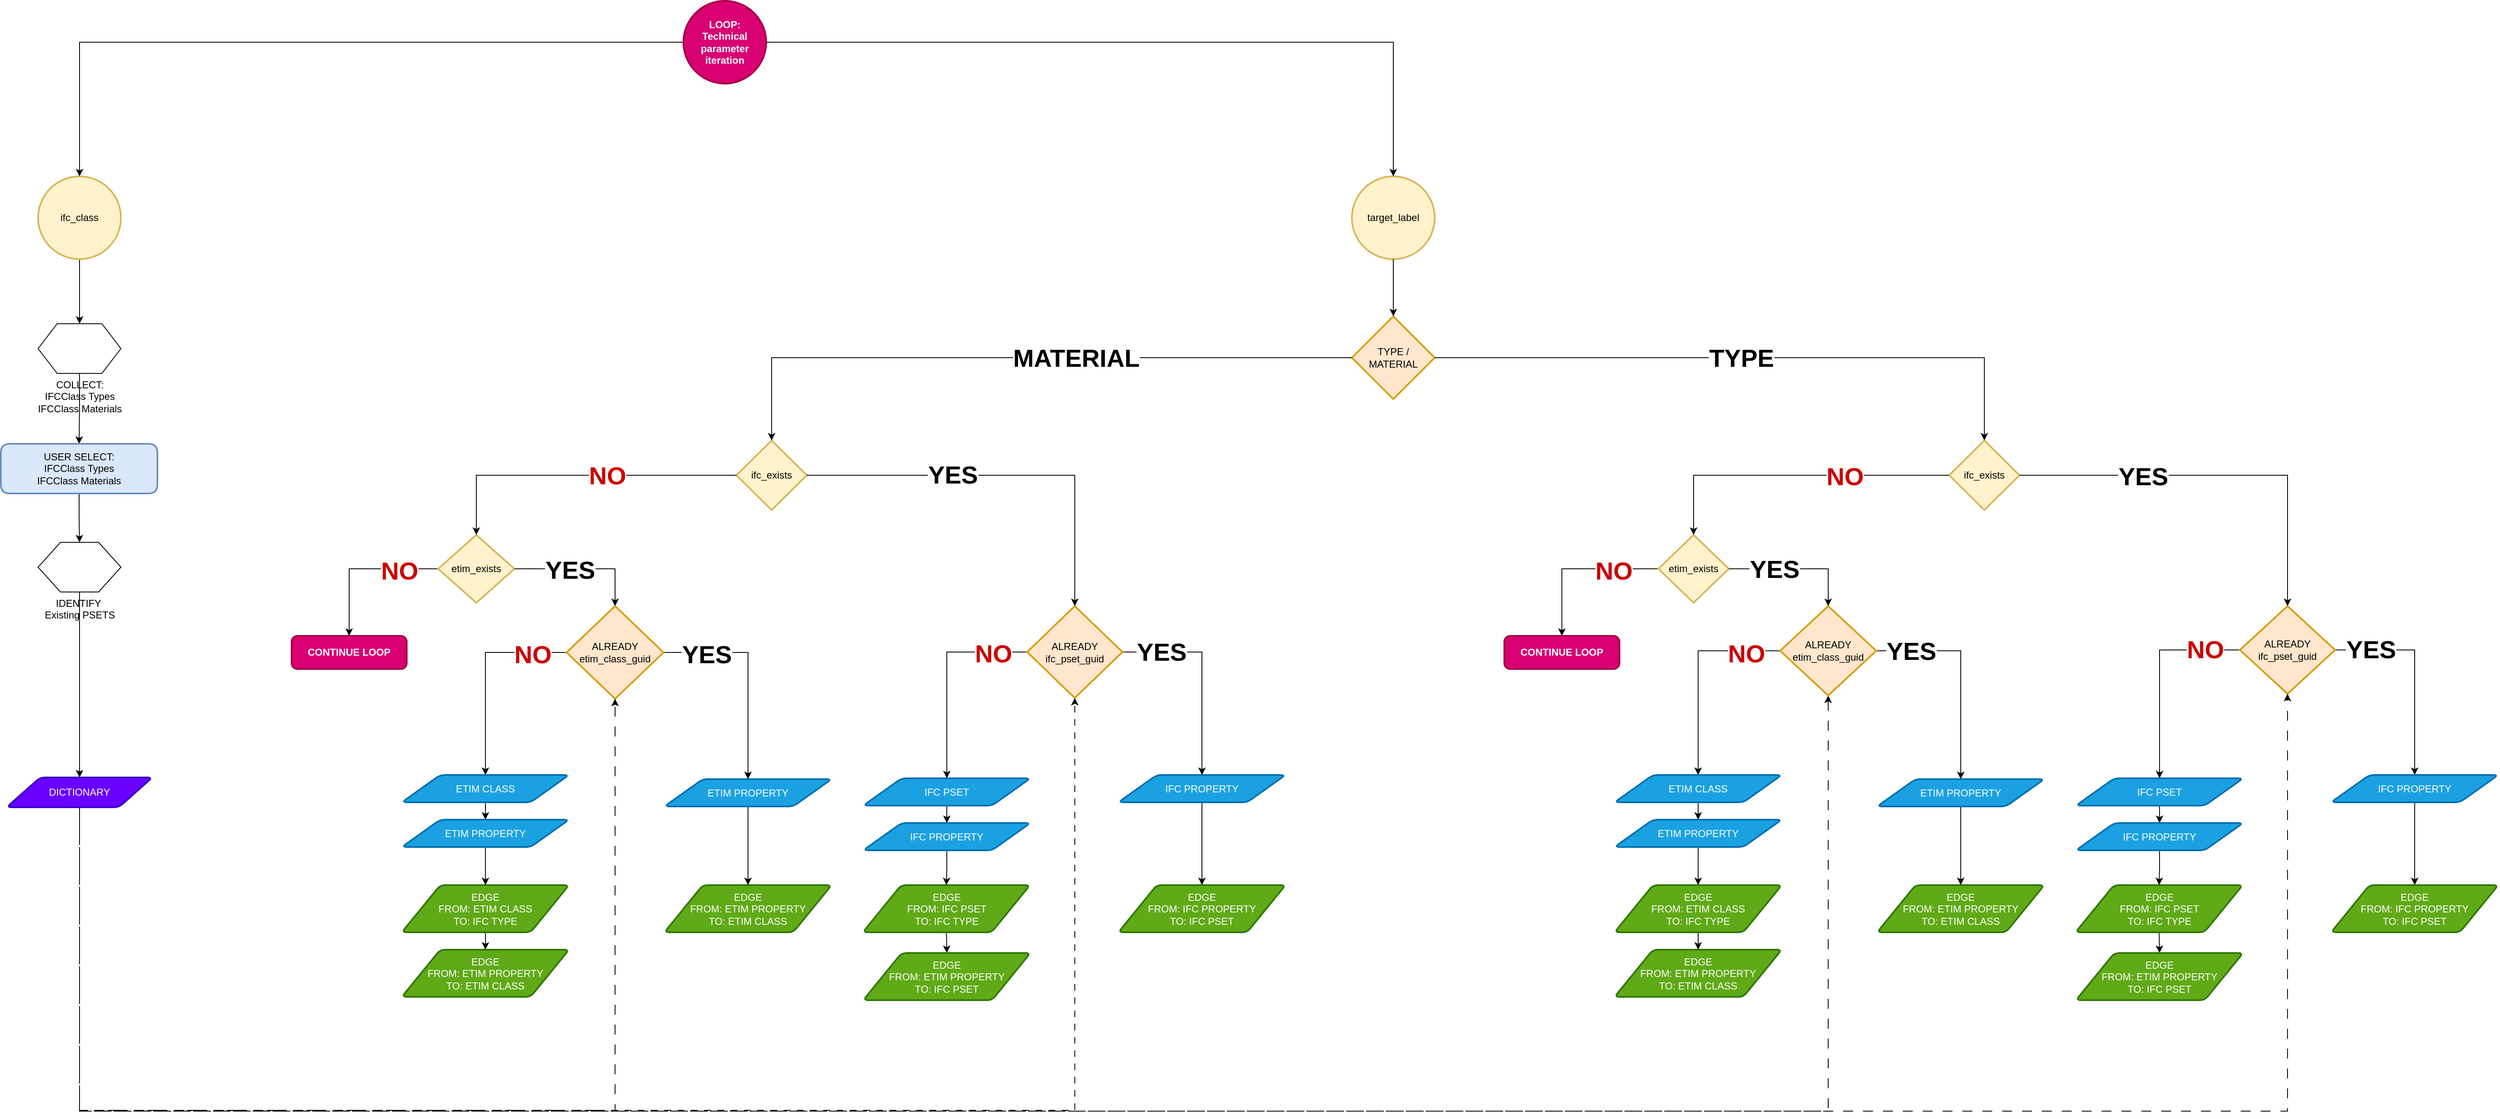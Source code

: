 <mxfile version="28.2.5">
  <diagram name="Page-1" id="zGWrGJ0KnjRnt5XvjetG">
    <mxGraphModel dx="2662" dy="1571" grid="0" gridSize="10" guides="1" tooltips="1" connect="1" arrows="1" fold="1" page="1" pageScale="1" pageWidth="3300" pageHeight="2339" math="0" shadow="0">
      <root>
        <mxCell id="0" />
        <mxCell id="1" parent="0" />
        <mxCell id="30pxRHg9Fm9ib9L_n-xo-12" style="edgeStyle=orthogonalEdgeStyle;rounded=0;orthogonalLoop=1;jettySize=auto;html=1;entryX=0.5;entryY=0;entryDx=0;entryDy=0;" parent="1" source="30pxRHg9Fm9ib9L_n-xo-1" target="30pxRHg9Fm9ib9L_n-xo-5" edge="1">
          <mxGeometry relative="1" as="geometry" />
        </mxCell>
        <mxCell id="30pxRHg9Fm9ib9L_n-xo-1" value="ifc_class" style="strokeWidth=2;html=1;shape=mxgraph.flowchart.start_2;whiteSpace=wrap;fillColor=#fff2cc;strokeColor=#d6b656;" parent="1" vertex="1">
          <mxGeometry x="174" y="377" width="100" height="100" as="geometry" />
        </mxCell>
        <mxCell id="30pxRHg9Fm9ib9L_n-xo-13" style="edgeStyle=orthogonalEdgeStyle;rounded=0;orthogonalLoop=1;jettySize=auto;html=1;entryX=0.5;entryY=0;entryDx=0;entryDy=0;" parent="1" source="30pxRHg9Fm9ib9L_n-xo-5" target="30pxRHg9Fm9ib9L_n-xo-7" edge="1">
          <mxGeometry relative="1" as="geometry" />
        </mxCell>
        <mxCell id="30pxRHg9Fm9ib9L_n-xo-5" value="COLLECT:&lt;div&gt;IFCClass Types&lt;br&gt;IFCClass Materials&lt;/div&gt;" style="verticalLabelPosition=bottom;verticalAlign=top;html=1;shape=hexagon;perimeter=hexagonPerimeter2;arcSize=6;size=0.23;" parent="1" vertex="1">
          <mxGeometry x="174" y="555" width="100" height="60" as="geometry" />
        </mxCell>
        <mxCell id="30pxRHg9Fm9ib9L_n-xo-14" style="edgeStyle=orthogonalEdgeStyle;rounded=0;orthogonalLoop=1;jettySize=auto;html=1;" parent="1" source="30pxRHg9Fm9ib9L_n-xo-7" target="30pxRHg9Fm9ib9L_n-xo-8" edge="1">
          <mxGeometry relative="1" as="geometry" />
        </mxCell>
        <mxCell id="30pxRHg9Fm9ib9L_n-xo-7" value="USER SELECT:&lt;div&gt;IFCClass Types&lt;/div&gt;&lt;div&gt;IFCClass Materials&lt;/div&gt;" style="html=1;strokeWidth=2;shape=manualInput;whiteSpace=wrap;rounded=1;size=0;arcSize=22;fillColor=#dae8fc;strokeColor=#6c8ebf;" parent="1" vertex="1">
          <mxGeometry x="129" y="700" width="189" height="60" as="geometry" />
        </mxCell>
        <mxCell id="30pxRHg9Fm9ib9L_n-xo-15" style="edgeStyle=orthogonalEdgeStyle;rounded=0;orthogonalLoop=1;jettySize=auto;html=1;entryX=0.5;entryY=0;entryDx=0;entryDy=0;" parent="1" source="30pxRHg9Fm9ib9L_n-xo-8" target="30pxRHg9Fm9ib9L_n-xo-9" edge="1">
          <mxGeometry relative="1" as="geometry" />
        </mxCell>
        <mxCell id="30pxRHg9Fm9ib9L_n-xo-8" value="IDENTIFY&amp;nbsp;&lt;div&gt;Existing PSETS&lt;/div&gt;" style="verticalLabelPosition=bottom;verticalAlign=top;html=1;shape=hexagon;perimeter=hexagonPerimeter2;arcSize=6;size=0.27;" parent="1" vertex="1">
          <mxGeometry x="174" y="819" width="100" height="60" as="geometry" />
        </mxCell>
        <mxCell id="30pxRHg9Fm9ib9L_n-xo-9" value="DICTIONARY" style="shape=parallelogram;html=1;strokeWidth=2;perimeter=parallelogramPerimeter;whiteSpace=wrap;rounded=1;arcSize=12;size=0.23;fillColor=#6a00ff;strokeColor=#3700CC;fontColor=#ffffff;" parent="1" vertex="1">
          <mxGeometry x="136" y="1103" width="176" height="36" as="geometry" />
        </mxCell>
        <mxCell id="30pxRHg9Fm9ib9L_n-xo-10" value="TYPE / MATERIAL" style="strokeWidth=2;html=1;shape=mxgraph.flowchart.decision;whiteSpace=wrap;fillColor=#ffe6cc;strokeColor=#d79b00;" parent="1" vertex="1">
          <mxGeometry x="1760" y="546" width="100" height="100" as="geometry" />
        </mxCell>
        <mxCell id="30pxRHg9Fm9ib9L_n-xo-16" value="target_label" style="strokeWidth=2;html=1;shape=mxgraph.flowchart.start_2;whiteSpace=wrap;fillColor=#fff2cc;strokeColor=#d6b656;" parent="1" vertex="1">
          <mxGeometry x="1760" y="377" width="100" height="100" as="geometry" />
        </mxCell>
        <mxCell id="0rWULEDfACyBqYcY1xk1-1" value="ifc_exists" style="strokeWidth=2;html=1;shape=mxgraph.flowchart.decision;whiteSpace=wrap;fillColor=#fff2cc;strokeColor=#d6b656;" vertex="1" parent="1">
          <mxGeometry x="1017" y="696" width="85" height="84" as="geometry" />
        </mxCell>
        <mxCell id="0rWULEDfACyBqYcY1xk1-33" style="edgeStyle=orthogonalEdgeStyle;rounded=0;orthogonalLoop=1;jettySize=auto;html=1;entryX=0.5;entryY=0;entryDx=0;entryDy=0;" edge="1" parent="1" source="0rWULEDfACyBqYcY1xk1-2" target="0rWULEDfACyBqYcY1xk1-5">
          <mxGeometry relative="1" as="geometry" />
        </mxCell>
        <mxCell id="0rWULEDfACyBqYcY1xk1-97" value="&lt;font style=&quot;font-size: 30px; color: rgb(204, 0, 0);&quot;&gt;&lt;b&gt;NO&lt;/b&gt;&lt;/font&gt;" style="edgeLabel;html=1;align=center;verticalAlign=middle;resizable=0;points=[];" vertex="1" connectable="0" parent="0rWULEDfACyBqYcY1xk1-33">
          <mxGeometry x="-0.5" y="3" relative="1" as="geometry">
            <mxPoint y="-1" as="offset" />
          </mxGeometry>
        </mxCell>
        <mxCell id="0rWULEDfACyBqYcY1xk1-2" value="etim_exists" style="strokeWidth=2;html=1;shape=mxgraph.flowchart.decision;whiteSpace=wrap;fillColor=#fff2cc;strokeColor=#d6b656;" vertex="1" parent="1">
          <mxGeometry x="657" y="810" width="92" height="82" as="geometry" />
        </mxCell>
        <mxCell id="0rWULEDfACyBqYcY1xk1-3" style="edgeStyle=orthogonalEdgeStyle;rounded=0;orthogonalLoop=1;jettySize=auto;html=1;entryX=0.5;entryY=0;entryDx=0;entryDy=0;entryPerimeter=0;" edge="1" parent="1" source="0rWULEDfACyBqYcY1xk1-1" target="0rWULEDfACyBqYcY1xk1-2">
          <mxGeometry relative="1" as="geometry" />
        </mxCell>
        <mxCell id="0rWULEDfACyBqYcY1xk1-96" value="&lt;font style=&quot;font-size: 30px; color: rgb(204, 0, 0);&quot;&gt;&lt;b&gt;NO&lt;/b&gt;&lt;/font&gt;" style="edgeLabel;html=1;align=center;verticalAlign=middle;resizable=0;points=[];" vertex="1" connectable="0" parent="0rWULEDfACyBqYcY1xk1-3">
          <mxGeometry x="-0.188" relative="1" as="geometry">
            <mxPoint as="offset" />
          </mxGeometry>
        </mxCell>
        <mxCell id="0rWULEDfACyBqYcY1xk1-35" style="edgeStyle=orthogonalEdgeStyle;rounded=0;orthogonalLoop=1;jettySize=auto;html=1;exitX=0;exitY=0.5;exitDx=0;exitDy=0;exitPerimeter=0;entryX=0.5;entryY=0;entryDx=0;entryDy=0;" edge="1" parent="1" source="0rWULEDfACyBqYcY1xk1-4" target="0rWULEDfACyBqYcY1xk1-19">
          <mxGeometry relative="1" as="geometry" />
        </mxCell>
        <mxCell id="0rWULEDfACyBqYcY1xk1-99" value="&lt;font style=&quot;font-size: 30px; color: rgb(204, 0, 0);&quot;&gt;&lt;b&gt;NO&lt;/b&gt;&lt;/font&gt;" style="edgeLabel;html=1;align=center;verticalAlign=middle;resizable=0;points=[];" vertex="1" connectable="0" parent="0rWULEDfACyBqYcY1xk1-35">
          <mxGeometry x="-0.668" y="1" relative="1" as="geometry">
            <mxPoint y="1" as="offset" />
          </mxGeometry>
        </mxCell>
        <mxCell id="0rWULEDfACyBqYcY1xk1-36" style="edgeStyle=orthogonalEdgeStyle;rounded=0;orthogonalLoop=1;jettySize=auto;html=1;exitX=1;exitY=0.5;exitDx=0;exitDy=0;exitPerimeter=0;entryX=0.5;entryY=0;entryDx=0;entryDy=0;" edge="1" parent="1" source="0rWULEDfACyBqYcY1xk1-4" target="0rWULEDfACyBqYcY1xk1-23">
          <mxGeometry relative="1" as="geometry">
            <mxPoint x="1040" y="1101" as="targetPoint" />
            <mxPoint x="927" y="968" as="sourcePoint" />
          </mxGeometry>
        </mxCell>
        <mxCell id="0rWULEDfACyBqYcY1xk1-100" value="&lt;font style=&quot;font-size: 30px;&quot;&gt;&lt;b&gt;YES&lt;/b&gt;&lt;/font&gt;" style="edgeLabel;html=1;align=center;verticalAlign=middle;resizable=0;points=[];" vertex="1" connectable="0" parent="0rWULEDfACyBqYcY1xk1-36">
          <mxGeometry x="-0.604" y="-2" relative="1" as="geometry">
            <mxPoint x="1" as="offset" />
          </mxGeometry>
        </mxCell>
        <mxCell id="0rWULEDfACyBqYcY1xk1-4" value="ALREADY&lt;div&gt;etim_class_guid&lt;/div&gt;" style="strokeWidth=2;html=1;shape=mxgraph.flowchart.decision;whiteSpace=wrap;fillColor=#ffe6cc;strokeColor=#d79b00;" vertex="1" parent="1">
          <mxGeometry x="812" y="896" width="117" height="112" as="geometry" />
        </mxCell>
        <mxCell id="0rWULEDfACyBqYcY1xk1-5" value="&lt;b&gt;CONTINUE LOOP&lt;/b&gt;" style="rounded=1;whiteSpace=wrap;html=1;absoluteArcSize=1;arcSize=14;strokeWidth=2;fillColor=#d80073;strokeColor=#A50040;fontColor=#ffffff;" vertex="1" parent="1">
          <mxGeometry x="480" y="932" width="139" height="40" as="geometry" />
        </mxCell>
        <mxCell id="0rWULEDfACyBqYcY1xk1-42" style="edgeStyle=orthogonalEdgeStyle;rounded=0;orthogonalLoop=1;jettySize=auto;html=1;entryX=0.5;entryY=0;entryDx=0;entryDy=0;" edge="1" parent="1" source="0rWULEDfACyBqYcY1xk1-12" target="0rWULEDfACyBqYcY1xk1-25">
          <mxGeometry relative="1" as="geometry">
            <Array as="points">
              <mxPoint x="1271" y="952" />
            </Array>
          </mxGeometry>
        </mxCell>
        <mxCell id="0rWULEDfACyBqYcY1xk1-101" value="&lt;font style=&quot;font-size: 30px; color: rgb(204, 0, 0);&quot;&gt;&lt;b&gt;NO&lt;/b&gt;&lt;/font&gt;" style="edgeLabel;html=1;align=center;verticalAlign=middle;resizable=0;points=[];" vertex="1" connectable="0" parent="0rWULEDfACyBqYcY1xk1-42">
          <mxGeometry x="-0.671" y="1" relative="1" as="geometry">
            <mxPoint as="offset" />
          </mxGeometry>
        </mxCell>
        <mxCell id="0rWULEDfACyBqYcY1xk1-43" style="edgeStyle=orthogonalEdgeStyle;rounded=0;orthogonalLoop=1;jettySize=auto;html=1;exitX=1;exitY=0.5;exitDx=0;exitDy=0;exitPerimeter=0;entryX=0.5;entryY=0;entryDx=0;entryDy=0;" edge="1" parent="1" source="0rWULEDfACyBqYcY1xk1-12" target="0rWULEDfACyBqYcY1xk1-29">
          <mxGeometry relative="1" as="geometry" />
        </mxCell>
        <mxCell id="0rWULEDfACyBqYcY1xk1-102" value="&lt;font style=&quot;font-size: 30px;&quot;&gt;&lt;b&gt;YES&lt;/b&gt;&lt;/font&gt;" style="edgeLabel;html=1;align=center;verticalAlign=middle;resizable=0;points=[];" vertex="1" connectable="0" parent="0rWULEDfACyBqYcY1xk1-43">
          <mxGeometry x="-0.62" y="1" relative="1" as="geometry">
            <mxPoint as="offset" />
          </mxGeometry>
        </mxCell>
        <mxCell id="0rWULEDfACyBqYcY1xk1-12" value="ALREADY&lt;div&gt;ifc_pset_guid&lt;/div&gt;" style="strokeWidth=2;html=1;shape=mxgraph.flowchart.decision;whiteSpace=wrap;fillColor=#ffe6cc;strokeColor=#d79b00;" vertex="1" parent="1">
          <mxGeometry x="1368" y="896" width="115" height="111" as="geometry" />
        </mxCell>
        <mxCell id="0rWULEDfACyBqYcY1xk1-37" style="edgeStyle=orthogonalEdgeStyle;rounded=0;orthogonalLoop=1;jettySize=auto;html=1;exitX=0.5;exitY=1;exitDx=0;exitDy=0;entryX=0.5;entryY=0;entryDx=0;entryDy=0;" edge="1" parent="1" source="0rWULEDfACyBqYcY1xk1-19" target="0rWULEDfACyBqYcY1xk1-20">
          <mxGeometry relative="1" as="geometry" />
        </mxCell>
        <mxCell id="0rWULEDfACyBqYcY1xk1-19" value="ETIM CLASS" style="shape=parallelogram;html=1;strokeWidth=2;perimeter=parallelogramPerimeter;whiteSpace=wrap;rounded=1;arcSize=12;size=0.23;fillColor=#1ba1e2;fontColor=#ffffff;strokeColor=#006EAF;" vertex="1" parent="1">
          <mxGeometry x="613" y="1100" width="202" height="33" as="geometry" />
        </mxCell>
        <mxCell id="0rWULEDfACyBqYcY1xk1-38" style="edgeStyle=orthogonalEdgeStyle;rounded=0;orthogonalLoop=1;jettySize=auto;html=1;exitX=0.5;exitY=1;exitDx=0;exitDy=0;entryX=0.5;entryY=0;entryDx=0;entryDy=0;" edge="1" parent="1" source="0rWULEDfACyBqYcY1xk1-20" target="0rWULEDfACyBqYcY1xk1-21">
          <mxGeometry relative="1" as="geometry">
            <mxPoint x="714" y="1212" as="sourcePoint" />
          </mxGeometry>
        </mxCell>
        <mxCell id="0rWULEDfACyBqYcY1xk1-20" value="ETIM PROPERTY" style="shape=parallelogram;html=1;strokeWidth=2;perimeter=parallelogramPerimeter;whiteSpace=wrap;rounded=1;arcSize=12;size=0.23;fillColor=#1ba1e2;fontColor=#ffffff;strokeColor=#006EAF;" vertex="1" parent="1">
          <mxGeometry x="613" y="1154" width="202" height="33" as="geometry" />
        </mxCell>
        <mxCell id="0rWULEDfACyBqYcY1xk1-40" style="edgeStyle=orthogonalEdgeStyle;rounded=0;orthogonalLoop=1;jettySize=auto;html=1;exitX=0.5;exitY=1;exitDx=0;exitDy=0;entryX=0.5;entryY=0;entryDx=0;entryDy=0;" edge="1" parent="1" source="0rWULEDfACyBqYcY1xk1-21" target="0rWULEDfACyBqYcY1xk1-22">
          <mxGeometry relative="1" as="geometry" />
        </mxCell>
        <mxCell id="0rWULEDfACyBqYcY1xk1-21" value="EDGE&lt;div&gt;FROM: ETIM CLASS&lt;/div&gt;&lt;div&gt;TO: IFC TYPE&lt;/div&gt;" style="shape=parallelogram;html=1;strokeWidth=2;perimeter=parallelogramPerimeter;whiteSpace=wrap;rounded=1;arcSize=12;size=0.23;fillColor=#60a917;fontColor=#ffffff;strokeColor=#2D7600;" vertex="1" parent="1">
          <mxGeometry x="613" y="1233" width="202" height="57" as="geometry" />
        </mxCell>
        <mxCell id="0rWULEDfACyBqYcY1xk1-22" value="EDGE&lt;div&gt;FROM: ETIM PROPERTY&lt;/div&gt;&lt;div&gt;TO: ETIM CLASS&lt;/div&gt;" style="shape=parallelogram;html=1;strokeWidth=2;perimeter=parallelogramPerimeter;whiteSpace=wrap;rounded=1;arcSize=12;size=0.23;fillColor=#60a917;fontColor=#ffffff;strokeColor=#2D7600;" vertex="1" parent="1">
          <mxGeometry x="613" y="1311" width="202" height="57" as="geometry" />
        </mxCell>
        <mxCell id="0rWULEDfACyBqYcY1xk1-41" style="edgeStyle=orthogonalEdgeStyle;rounded=0;orthogonalLoop=1;jettySize=auto;html=1;exitX=0.5;exitY=1;exitDx=0;exitDy=0;entryX=0.5;entryY=0;entryDx=0;entryDy=0;" edge="1" parent="1" source="0rWULEDfACyBqYcY1xk1-23" target="0rWULEDfACyBqYcY1xk1-24">
          <mxGeometry relative="1" as="geometry" />
        </mxCell>
        <mxCell id="0rWULEDfACyBqYcY1xk1-23" value="ETIM PROPERTY" style="shape=parallelogram;html=1;strokeWidth=2;perimeter=parallelogramPerimeter;whiteSpace=wrap;rounded=1;arcSize=12;size=0.23;fillColor=#1ba1e2;fontColor=#ffffff;strokeColor=#006EAF;" vertex="1" parent="1">
          <mxGeometry x="930" y="1105" width="202" height="33" as="geometry" />
        </mxCell>
        <mxCell id="0rWULEDfACyBqYcY1xk1-24" value="EDGE&lt;div&gt;FROM: ETIM PROPERTY&lt;/div&gt;&lt;div&gt;TO: ETIM CLASS&lt;/div&gt;" style="shape=parallelogram;html=1;strokeWidth=2;perimeter=parallelogramPerimeter;whiteSpace=wrap;rounded=1;arcSize=12;size=0.23;fillColor=#60a917;fontColor=#ffffff;strokeColor=#2D7600;" vertex="1" parent="1">
          <mxGeometry x="930" y="1233" width="202" height="57" as="geometry" />
        </mxCell>
        <mxCell id="0rWULEDfACyBqYcY1xk1-44" style="edgeStyle=orthogonalEdgeStyle;rounded=0;orthogonalLoop=1;jettySize=auto;html=1;exitX=0.5;exitY=1;exitDx=0;exitDy=0;entryX=0.5;entryY=0;entryDx=0;entryDy=0;" edge="1" parent="1" source="0rWULEDfACyBqYcY1xk1-25" target="0rWULEDfACyBqYcY1xk1-26">
          <mxGeometry relative="1" as="geometry" />
        </mxCell>
        <mxCell id="0rWULEDfACyBqYcY1xk1-25" value="IFC PSET" style="shape=parallelogram;html=1;strokeWidth=2;perimeter=parallelogramPerimeter;whiteSpace=wrap;rounded=1;arcSize=12;size=0.23;fillColor=#1ba1e2;fontColor=#ffffff;strokeColor=#006EAF;" vertex="1" parent="1">
          <mxGeometry x="1170" y="1104" width="202" height="33" as="geometry" />
        </mxCell>
        <mxCell id="0rWULEDfACyBqYcY1xk1-45" style="edgeStyle=orthogonalEdgeStyle;rounded=0;orthogonalLoop=1;jettySize=auto;html=1;exitX=0.5;exitY=1;exitDx=0;exitDy=0;entryX=0.5;entryY=0;entryDx=0;entryDy=0;" edge="1" parent="1" source="0rWULEDfACyBqYcY1xk1-26" target="0rWULEDfACyBqYcY1xk1-27">
          <mxGeometry relative="1" as="geometry" />
        </mxCell>
        <mxCell id="0rWULEDfACyBqYcY1xk1-26" value="IFC PROPERTY" style="shape=parallelogram;html=1;strokeWidth=2;perimeter=parallelogramPerimeter;whiteSpace=wrap;rounded=1;arcSize=12;size=0.23;fillColor=#1ba1e2;fontColor=#ffffff;strokeColor=#006EAF;" vertex="1" parent="1">
          <mxGeometry x="1170" y="1158" width="202" height="33" as="geometry" />
        </mxCell>
        <mxCell id="0rWULEDfACyBqYcY1xk1-46" style="edgeStyle=orthogonalEdgeStyle;rounded=0;orthogonalLoop=1;jettySize=auto;html=1;exitX=0.5;exitY=1;exitDx=0;exitDy=0;entryX=0.5;entryY=0;entryDx=0;entryDy=0;" edge="1" parent="1" source="0rWULEDfACyBqYcY1xk1-27" target="0rWULEDfACyBqYcY1xk1-28">
          <mxGeometry relative="1" as="geometry" />
        </mxCell>
        <mxCell id="0rWULEDfACyBqYcY1xk1-27" value="EDGE&lt;div&gt;FROM: IFC PSET&lt;/div&gt;&lt;div&gt;TO: IFC TYPE&lt;/div&gt;" style="shape=parallelogram;html=1;strokeWidth=2;perimeter=parallelogramPerimeter;whiteSpace=wrap;rounded=1;arcSize=12;size=0.23;fillColor=#60a917;fontColor=#ffffff;strokeColor=#2D7600;" vertex="1" parent="1">
          <mxGeometry x="1169.5" y="1233" width="202" height="57" as="geometry" />
        </mxCell>
        <mxCell id="0rWULEDfACyBqYcY1xk1-28" value="EDGE&lt;div&gt;FROM: ETIM PROPERTY&lt;/div&gt;&lt;div&gt;TO: IFC PSET&lt;/div&gt;" style="shape=parallelogram;html=1;strokeWidth=2;perimeter=parallelogramPerimeter;whiteSpace=wrap;rounded=1;arcSize=12;size=0.23;fillColor=#60a917;fontColor=#ffffff;strokeColor=#2D7600;" vertex="1" parent="1">
          <mxGeometry x="1170" y="1315" width="202" height="57" as="geometry" />
        </mxCell>
        <mxCell id="0rWULEDfACyBqYcY1xk1-47" style="edgeStyle=orthogonalEdgeStyle;rounded=0;orthogonalLoop=1;jettySize=auto;html=1;exitX=0.5;exitY=1;exitDx=0;exitDy=0;entryX=0.5;entryY=0;entryDx=0;entryDy=0;" edge="1" parent="1" source="0rWULEDfACyBqYcY1xk1-29" target="0rWULEDfACyBqYcY1xk1-30">
          <mxGeometry relative="1" as="geometry" />
        </mxCell>
        <mxCell id="0rWULEDfACyBqYcY1xk1-29" value="IFC PROPERTY" style="shape=parallelogram;html=1;strokeWidth=2;perimeter=parallelogramPerimeter;whiteSpace=wrap;rounded=1;arcSize=12;size=0.23;fillColor=#1ba1e2;fontColor=#ffffff;strokeColor=#006EAF;" vertex="1" parent="1">
          <mxGeometry x="1478" y="1100" width="202" height="33" as="geometry" />
        </mxCell>
        <mxCell id="0rWULEDfACyBqYcY1xk1-30" value="EDGE&lt;div&gt;FROM: IFC PROPERTY&lt;/div&gt;&lt;div&gt;TO: IFC PSET&lt;/div&gt;" style="shape=parallelogram;html=1;strokeWidth=2;perimeter=parallelogramPerimeter;whiteSpace=wrap;rounded=1;arcSize=12;size=0.23;fillColor=#60a917;fontColor=#ffffff;strokeColor=#2D7600;" vertex="1" parent="1">
          <mxGeometry x="1478" y="1233" width="202" height="57" as="geometry" />
        </mxCell>
        <mxCell id="0rWULEDfACyBqYcY1xk1-31" style="edgeStyle=orthogonalEdgeStyle;rounded=0;orthogonalLoop=1;jettySize=auto;html=1;entryX=0.5;entryY=0;entryDx=0;entryDy=0;entryPerimeter=0;" edge="1" parent="1" source="30pxRHg9Fm9ib9L_n-xo-10" target="0rWULEDfACyBqYcY1xk1-1">
          <mxGeometry relative="1" as="geometry" />
        </mxCell>
        <mxCell id="0rWULEDfACyBqYcY1xk1-91" value="&lt;font style=&quot;font-size: 30px;&quot;&gt;&lt;b&gt;MATERIAL&lt;/b&gt;&lt;/font&gt;" style="edgeLabel;html=1;align=center;verticalAlign=middle;resizable=0;points=[];" vertex="1" connectable="0" parent="0rWULEDfACyBqYcY1xk1-31">
          <mxGeometry x="-0.171" relative="1" as="geometry">
            <mxPoint x="-1" as="offset" />
          </mxGeometry>
        </mxCell>
        <mxCell id="0rWULEDfACyBqYcY1xk1-32" style="edgeStyle=orthogonalEdgeStyle;rounded=0;orthogonalLoop=1;jettySize=auto;html=1;entryX=0.5;entryY=0;entryDx=0;entryDy=0;entryPerimeter=0;" edge="1" parent="1" source="0rWULEDfACyBqYcY1xk1-1" target="0rWULEDfACyBqYcY1xk1-12">
          <mxGeometry relative="1" as="geometry" />
        </mxCell>
        <mxCell id="0rWULEDfACyBqYcY1xk1-92" value="&lt;span style=&quot;font-size: 30px;&quot;&gt;&lt;b&gt;YES&lt;/b&gt;&lt;/span&gt;" style="edgeLabel;html=1;align=center;verticalAlign=middle;resizable=0;points=[];" vertex="1" connectable="0" parent="0rWULEDfACyBqYcY1xk1-32">
          <mxGeometry x="-0.272" y="1" relative="1" as="geometry">
            <mxPoint as="offset" />
          </mxGeometry>
        </mxCell>
        <mxCell id="0rWULEDfACyBqYcY1xk1-34" style="edgeStyle=orthogonalEdgeStyle;rounded=0;orthogonalLoop=1;jettySize=auto;html=1;exitX=1;exitY=0.5;exitDx=0;exitDy=0;exitPerimeter=0;entryX=0.5;entryY=0;entryDx=0;entryDy=0;entryPerimeter=0;" edge="1" parent="1" source="0rWULEDfACyBqYcY1xk1-2" target="0rWULEDfACyBqYcY1xk1-4">
          <mxGeometry relative="1" as="geometry" />
        </mxCell>
        <mxCell id="0rWULEDfACyBqYcY1xk1-98" value="&lt;font style=&quot;font-size: 30px;&quot;&gt;&lt;b&gt;YES&lt;/b&gt;&lt;/font&gt;" style="edgeLabel;html=1;align=center;verticalAlign=middle;resizable=0;points=[];" vertex="1" connectable="0" parent="0rWULEDfACyBqYcY1xk1-34">
          <mxGeometry x="-0.193" y="-1" relative="1" as="geometry">
            <mxPoint as="offset" />
          </mxGeometry>
        </mxCell>
        <mxCell id="0rWULEDfACyBqYcY1xk1-48" style="edgeStyle=orthogonalEdgeStyle;rounded=0;orthogonalLoop=1;jettySize=auto;html=1;exitX=0.5;exitY=1;exitDx=0;exitDy=0;exitPerimeter=0;entryX=0.5;entryY=0;entryDx=0;entryDy=0;entryPerimeter=0;" edge="1" parent="1" source="30pxRHg9Fm9ib9L_n-xo-16" target="30pxRHg9Fm9ib9L_n-xo-10">
          <mxGeometry relative="1" as="geometry" />
        </mxCell>
        <mxCell id="0rWULEDfACyBqYcY1xk1-49" value="ifc_exists" style="strokeWidth=2;html=1;shape=mxgraph.flowchart.decision;whiteSpace=wrap;fillColor=#fff2cc;strokeColor=#d6b656;" vertex="1" parent="1">
          <mxGeometry x="2481" y="696" width="85" height="84" as="geometry" />
        </mxCell>
        <mxCell id="0rWULEDfACyBqYcY1xk1-50" style="edgeStyle=orthogonalEdgeStyle;rounded=0;orthogonalLoop=1;jettySize=auto;html=1;entryX=0.5;entryY=0;entryDx=0;entryDy=0;" edge="1" parent="1" source="0rWULEDfACyBqYcY1xk1-51" target="0rWULEDfACyBqYcY1xk1-56">
          <mxGeometry relative="1" as="geometry" />
        </mxCell>
        <mxCell id="0rWULEDfACyBqYcY1xk1-104" value="&lt;font style=&quot;font-size: 30px; color: rgb(204, 0, 0);&quot;&gt;&lt;b&gt;NO&lt;/b&gt;&lt;/font&gt;" style="edgeLabel;html=1;align=center;verticalAlign=middle;resizable=0;points=[];" vertex="1" connectable="0" parent="0rWULEDfACyBqYcY1xk1-50">
          <mxGeometry x="-0.463" y="3" relative="1" as="geometry">
            <mxPoint x="-1" y="-1" as="offset" />
          </mxGeometry>
        </mxCell>
        <mxCell id="0rWULEDfACyBqYcY1xk1-51" value="etim_exists" style="strokeWidth=2;html=1;shape=mxgraph.flowchart.decision;whiteSpace=wrap;fillColor=#fff2cc;strokeColor=#d6b656;" vertex="1" parent="1">
          <mxGeometry x="2130" y="810" width="85" height="82" as="geometry" />
        </mxCell>
        <mxCell id="0rWULEDfACyBqYcY1xk1-52" style="edgeStyle=orthogonalEdgeStyle;rounded=0;orthogonalLoop=1;jettySize=auto;html=1;entryX=0.5;entryY=0;entryDx=0;entryDy=0;entryPerimeter=0;" edge="1" parent="1" source="0rWULEDfACyBqYcY1xk1-49" target="0rWULEDfACyBqYcY1xk1-51">
          <mxGeometry relative="1" as="geometry" />
        </mxCell>
        <mxCell id="0rWULEDfACyBqYcY1xk1-103" value="&lt;font style=&quot;font-size: 30px; color: rgb(204, 0, 0);&quot;&gt;&lt;b&gt;NO&lt;/b&gt;&lt;/font&gt;" style="edgeLabel;html=1;align=center;verticalAlign=middle;resizable=0;points=[];" vertex="1" connectable="0" parent="0rWULEDfACyBqYcY1xk1-52">
          <mxGeometry x="-0.335" y="1" relative="1" as="geometry">
            <mxPoint as="offset" />
          </mxGeometry>
        </mxCell>
        <mxCell id="0rWULEDfACyBqYcY1xk1-53" style="edgeStyle=orthogonalEdgeStyle;rounded=0;orthogonalLoop=1;jettySize=auto;html=1;exitX=0;exitY=0.5;exitDx=0;exitDy=0;exitPerimeter=0;entryX=0.5;entryY=0;entryDx=0;entryDy=0;" edge="1" parent="1" source="0rWULEDfACyBqYcY1xk1-55" target="0rWULEDfACyBqYcY1xk1-61">
          <mxGeometry relative="1" as="geometry" />
        </mxCell>
        <mxCell id="0rWULEDfACyBqYcY1xk1-105" value="&lt;font style=&quot;font-size: 30px; color: rgb(204, 0, 0);&quot;&gt;&lt;b&gt;NO&lt;/b&gt;&lt;/font&gt;" style="edgeLabel;html=1;align=center;verticalAlign=middle;resizable=0;points=[];" vertex="1" connectable="0" parent="0rWULEDfACyBqYcY1xk1-53">
          <mxGeometry x="-0.669" y="3" relative="1" as="geometry">
            <mxPoint as="offset" />
          </mxGeometry>
        </mxCell>
        <mxCell id="0rWULEDfACyBqYcY1xk1-54" style="edgeStyle=orthogonalEdgeStyle;rounded=0;orthogonalLoop=1;jettySize=auto;html=1;exitX=1;exitY=0.5;exitDx=0;exitDy=0;exitPerimeter=0;entryX=0.5;entryY=0;entryDx=0;entryDy=0;" edge="1" parent="1" source="0rWULEDfACyBqYcY1xk1-55" target="0rWULEDfACyBqYcY1xk1-68">
          <mxGeometry relative="1" as="geometry">
            <mxPoint x="2504" y="1101" as="targetPoint" />
            <mxPoint x="2391" y="968" as="sourcePoint" />
          </mxGeometry>
        </mxCell>
        <mxCell id="0rWULEDfACyBqYcY1xk1-109" value="&lt;font style=&quot;font-size: 30px;&quot;&gt;&lt;b&gt;YES&lt;/b&gt;&lt;/font&gt;" style="edgeLabel;html=1;align=center;verticalAlign=middle;resizable=0;points=[];" vertex="1" connectable="0" parent="0rWULEDfACyBqYcY1xk1-54">
          <mxGeometry x="-0.677" relative="1" as="geometry">
            <mxPoint as="offset" />
          </mxGeometry>
        </mxCell>
        <mxCell id="0rWULEDfACyBqYcY1xk1-88" style="edgeStyle=orthogonalEdgeStyle;rounded=0;orthogonalLoop=1;jettySize=auto;html=1;entryX=0.5;entryY=1;entryDx=0;entryDy=0;startArrow=classic;startFill=1;endArrow=none;endFill=0;dashed=1;dashPattern=12 12;" edge="1" parent="1" source="0rWULEDfACyBqYcY1xk1-55" target="30pxRHg9Fm9ib9L_n-xo-9">
          <mxGeometry relative="1" as="geometry">
            <Array as="points">
              <mxPoint x="2335" y="1506" />
              <mxPoint x="224" y="1506" />
            </Array>
          </mxGeometry>
        </mxCell>
        <mxCell id="0rWULEDfACyBqYcY1xk1-55" value="ALREADY&lt;div&gt;etim_class_guid&lt;/div&gt;" style="strokeWidth=2;html=1;shape=mxgraph.flowchart.decision;whiteSpace=wrap;fillColor=#ffe6cc;strokeColor=#d79b00;" vertex="1" parent="1">
          <mxGeometry x="2277" y="896" width="116" height="108" as="geometry" />
        </mxCell>
        <mxCell id="0rWULEDfACyBqYcY1xk1-56" value="&lt;b&gt;CONTINUE LOOP&lt;/b&gt;" style="rounded=1;whiteSpace=wrap;html=1;absoluteArcSize=1;arcSize=14;strokeWidth=2;fillColor=#d80073;strokeColor=#A50040;fontColor=#ffffff;" vertex="1" parent="1">
          <mxGeometry x="1944" y="932" width="139" height="40" as="geometry" />
        </mxCell>
        <mxCell id="0rWULEDfACyBqYcY1xk1-57" style="edgeStyle=orthogonalEdgeStyle;rounded=0;orthogonalLoop=1;jettySize=auto;html=1;entryX=0.5;entryY=0;entryDx=0;entryDy=0;" edge="1" parent="1" source="0rWULEDfACyBqYcY1xk1-59" target="0rWULEDfACyBqYcY1xk1-71">
          <mxGeometry relative="1" as="geometry">
            <Array as="points">
              <mxPoint x="2735" y="949" />
            </Array>
          </mxGeometry>
        </mxCell>
        <mxCell id="0rWULEDfACyBqYcY1xk1-106" value="&lt;font style=&quot;font-size: 30px; color: rgb(204, 0, 0);&quot;&gt;&lt;b&gt;NO&lt;/b&gt;&lt;/font&gt;" style="edgeLabel;html=1;align=center;verticalAlign=middle;resizable=0;points=[];" vertex="1" connectable="0" parent="0rWULEDfACyBqYcY1xk1-57">
          <mxGeometry x="-0.663" y="-1" relative="1" as="geometry">
            <mxPoint as="offset" />
          </mxGeometry>
        </mxCell>
        <mxCell id="0rWULEDfACyBqYcY1xk1-58" style="edgeStyle=orthogonalEdgeStyle;rounded=0;orthogonalLoop=1;jettySize=auto;html=1;exitX=1;exitY=0.5;exitDx=0;exitDy=0;exitPerimeter=0;entryX=0.5;entryY=0;entryDx=0;entryDy=0;" edge="1" parent="1" source="0rWULEDfACyBqYcY1xk1-59" target="0rWULEDfACyBqYcY1xk1-78">
          <mxGeometry relative="1" as="geometry" />
        </mxCell>
        <mxCell id="0rWULEDfACyBqYcY1xk1-110" value="&lt;font style=&quot;font-size: 30px;&quot;&gt;&lt;b&gt;YES&lt;/b&gt;&lt;/font&gt;" style="edgeLabel;html=1;align=center;verticalAlign=middle;resizable=0;points=[];" vertex="1" connectable="0" parent="0rWULEDfACyBqYcY1xk1-58">
          <mxGeometry x="-0.656" y="1" relative="1" as="geometry">
            <mxPoint as="offset" />
          </mxGeometry>
        </mxCell>
        <mxCell id="0rWULEDfACyBqYcY1xk1-59" value="ALREADY&lt;div&gt;ifc_pset_guid&lt;/div&gt;" style="strokeWidth=2;html=1;shape=mxgraph.flowchart.decision;whiteSpace=wrap;fillColor=#ffe6cc;strokeColor=#d79b00;" vertex="1" parent="1">
          <mxGeometry x="2832" y="896" width="115" height="106" as="geometry" />
        </mxCell>
        <mxCell id="0rWULEDfACyBqYcY1xk1-60" style="edgeStyle=orthogonalEdgeStyle;rounded=0;orthogonalLoop=1;jettySize=auto;html=1;exitX=0.5;exitY=1;exitDx=0;exitDy=0;entryX=0.5;entryY=0;entryDx=0;entryDy=0;" edge="1" parent="1" source="0rWULEDfACyBqYcY1xk1-61" target="0rWULEDfACyBqYcY1xk1-63">
          <mxGeometry relative="1" as="geometry" />
        </mxCell>
        <mxCell id="0rWULEDfACyBqYcY1xk1-61" value="ETIM CLASS" style="shape=parallelogram;html=1;strokeWidth=2;perimeter=parallelogramPerimeter;whiteSpace=wrap;rounded=1;arcSize=12;size=0.23;fillColor=#1ba1e2;fontColor=#ffffff;strokeColor=#006EAF;" vertex="1" parent="1">
          <mxGeometry x="2077" y="1100" width="202" height="33" as="geometry" />
        </mxCell>
        <mxCell id="0rWULEDfACyBqYcY1xk1-62" style="edgeStyle=orthogonalEdgeStyle;rounded=0;orthogonalLoop=1;jettySize=auto;html=1;exitX=0.5;exitY=1;exitDx=0;exitDy=0;entryX=0.5;entryY=0;entryDx=0;entryDy=0;" edge="1" parent="1" source="0rWULEDfACyBqYcY1xk1-63" target="0rWULEDfACyBqYcY1xk1-65">
          <mxGeometry relative="1" as="geometry">
            <mxPoint x="2178" y="1212" as="sourcePoint" />
          </mxGeometry>
        </mxCell>
        <mxCell id="0rWULEDfACyBqYcY1xk1-63" value="ETIM PROPERTY" style="shape=parallelogram;html=1;strokeWidth=2;perimeter=parallelogramPerimeter;whiteSpace=wrap;rounded=1;arcSize=12;size=0.23;fillColor=#1ba1e2;fontColor=#ffffff;strokeColor=#006EAF;" vertex="1" parent="1">
          <mxGeometry x="2077" y="1154" width="202" height="33" as="geometry" />
        </mxCell>
        <mxCell id="0rWULEDfACyBqYcY1xk1-64" style="edgeStyle=orthogonalEdgeStyle;rounded=0;orthogonalLoop=1;jettySize=auto;html=1;exitX=0.5;exitY=1;exitDx=0;exitDy=0;entryX=0.5;entryY=0;entryDx=0;entryDy=0;" edge="1" parent="1" source="0rWULEDfACyBqYcY1xk1-65" target="0rWULEDfACyBqYcY1xk1-66">
          <mxGeometry relative="1" as="geometry" />
        </mxCell>
        <mxCell id="0rWULEDfACyBqYcY1xk1-65" value="EDGE&lt;div&gt;FROM: ETIM CLASS&lt;/div&gt;&lt;div&gt;TO: IFC TYPE&lt;/div&gt;" style="shape=parallelogram;html=1;strokeWidth=2;perimeter=parallelogramPerimeter;whiteSpace=wrap;rounded=1;arcSize=12;size=0.23;fillColor=#60a917;fontColor=#ffffff;strokeColor=#2D7600;" vertex="1" parent="1">
          <mxGeometry x="2077" y="1233" width="202" height="57" as="geometry" />
        </mxCell>
        <mxCell id="0rWULEDfACyBqYcY1xk1-66" value="EDGE&lt;div&gt;FROM: ETIM PROPERTY&lt;/div&gt;&lt;div&gt;TO: ETIM CLASS&lt;/div&gt;" style="shape=parallelogram;html=1;strokeWidth=2;perimeter=parallelogramPerimeter;whiteSpace=wrap;rounded=1;arcSize=12;size=0.23;fillColor=#60a917;fontColor=#ffffff;strokeColor=#2D7600;" vertex="1" parent="1">
          <mxGeometry x="2077" y="1311" width="202" height="57" as="geometry" />
        </mxCell>
        <mxCell id="0rWULEDfACyBqYcY1xk1-67" style="edgeStyle=orthogonalEdgeStyle;rounded=0;orthogonalLoop=1;jettySize=auto;html=1;exitX=0.5;exitY=1;exitDx=0;exitDy=0;entryX=0.5;entryY=0;entryDx=0;entryDy=0;" edge="1" parent="1" source="0rWULEDfACyBqYcY1xk1-68" target="0rWULEDfACyBqYcY1xk1-69">
          <mxGeometry relative="1" as="geometry" />
        </mxCell>
        <mxCell id="0rWULEDfACyBqYcY1xk1-68" value="ETIM PROPERTY" style="shape=parallelogram;html=1;strokeWidth=2;perimeter=parallelogramPerimeter;whiteSpace=wrap;rounded=1;arcSize=12;size=0.23;fillColor=#1ba1e2;fontColor=#ffffff;strokeColor=#006EAF;" vertex="1" parent="1">
          <mxGeometry x="2394" y="1105" width="202" height="33" as="geometry" />
        </mxCell>
        <mxCell id="0rWULEDfACyBqYcY1xk1-69" value="EDGE&lt;div&gt;FROM: ETIM PROPERTY&lt;/div&gt;&lt;div&gt;TO: ETIM CLASS&lt;/div&gt;" style="shape=parallelogram;html=1;strokeWidth=2;perimeter=parallelogramPerimeter;whiteSpace=wrap;rounded=1;arcSize=12;size=0.23;fillColor=#60a917;fontColor=#ffffff;strokeColor=#2D7600;" vertex="1" parent="1">
          <mxGeometry x="2394" y="1233" width="202" height="57" as="geometry" />
        </mxCell>
        <mxCell id="0rWULEDfACyBqYcY1xk1-70" style="edgeStyle=orthogonalEdgeStyle;rounded=0;orthogonalLoop=1;jettySize=auto;html=1;exitX=0.5;exitY=1;exitDx=0;exitDy=0;entryX=0.5;entryY=0;entryDx=0;entryDy=0;" edge="1" parent="1" source="0rWULEDfACyBqYcY1xk1-71" target="0rWULEDfACyBqYcY1xk1-73">
          <mxGeometry relative="1" as="geometry" />
        </mxCell>
        <mxCell id="0rWULEDfACyBqYcY1xk1-71" value="IFC PSET" style="shape=parallelogram;html=1;strokeWidth=2;perimeter=parallelogramPerimeter;whiteSpace=wrap;rounded=1;arcSize=12;size=0.23;fillColor=#1ba1e2;fontColor=#ffffff;strokeColor=#006EAF;" vertex="1" parent="1">
          <mxGeometry x="2634" y="1104" width="202" height="33" as="geometry" />
        </mxCell>
        <mxCell id="0rWULEDfACyBqYcY1xk1-72" style="edgeStyle=orthogonalEdgeStyle;rounded=0;orthogonalLoop=1;jettySize=auto;html=1;exitX=0.5;exitY=1;exitDx=0;exitDy=0;entryX=0.5;entryY=0;entryDx=0;entryDy=0;" edge="1" parent="1" source="0rWULEDfACyBqYcY1xk1-73" target="0rWULEDfACyBqYcY1xk1-75">
          <mxGeometry relative="1" as="geometry" />
        </mxCell>
        <mxCell id="0rWULEDfACyBqYcY1xk1-73" value="IFC PROPERTY" style="shape=parallelogram;html=1;strokeWidth=2;perimeter=parallelogramPerimeter;whiteSpace=wrap;rounded=1;arcSize=12;size=0.23;fillColor=#1ba1e2;fontColor=#ffffff;strokeColor=#006EAF;" vertex="1" parent="1">
          <mxGeometry x="2634" y="1158" width="202" height="33" as="geometry" />
        </mxCell>
        <mxCell id="0rWULEDfACyBqYcY1xk1-74" style="edgeStyle=orthogonalEdgeStyle;rounded=0;orthogonalLoop=1;jettySize=auto;html=1;exitX=0.5;exitY=1;exitDx=0;exitDy=0;entryX=0.5;entryY=0;entryDx=0;entryDy=0;" edge="1" parent="1" source="0rWULEDfACyBqYcY1xk1-75" target="0rWULEDfACyBqYcY1xk1-76">
          <mxGeometry relative="1" as="geometry" />
        </mxCell>
        <mxCell id="0rWULEDfACyBqYcY1xk1-75" value="EDGE&lt;div&gt;FROM: IFC PSET&lt;/div&gt;&lt;div&gt;TO: IFC TYPE&lt;/div&gt;" style="shape=parallelogram;html=1;strokeWidth=2;perimeter=parallelogramPerimeter;whiteSpace=wrap;rounded=1;arcSize=12;size=0.23;fillColor=#60a917;fontColor=#ffffff;strokeColor=#2D7600;" vertex="1" parent="1">
          <mxGeometry x="2633.5" y="1233" width="202" height="57" as="geometry" />
        </mxCell>
        <mxCell id="0rWULEDfACyBqYcY1xk1-76" value="EDGE&lt;div&gt;FROM: ETIM PROPERTY&lt;/div&gt;&lt;div&gt;TO: IFC PSET&lt;/div&gt;" style="shape=parallelogram;html=1;strokeWidth=2;perimeter=parallelogramPerimeter;whiteSpace=wrap;rounded=1;arcSize=12;size=0.23;fillColor=#60a917;fontColor=#ffffff;strokeColor=#2D7600;" vertex="1" parent="1">
          <mxGeometry x="2634" y="1315" width="202" height="57" as="geometry" />
        </mxCell>
        <mxCell id="0rWULEDfACyBqYcY1xk1-77" style="edgeStyle=orthogonalEdgeStyle;rounded=0;orthogonalLoop=1;jettySize=auto;html=1;exitX=0.5;exitY=1;exitDx=0;exitDy=0;entryX=0.5;entryY=0;entryDx=0;entryDy=0;" edge="1" parent="1" source="0rWULEDfACyBqYcY1xk1-78" target="0rWULEDfACyBqYcY1xk1-79">
          <mxGeometry relative="1" as="geometry" />
        </mxCell>
        <mxCell id="0rWULEDfACyBqYcY1xk1-78" value="IFC PROPERTY" style="shape=parallelogram;html=1;strokeWidth=2;perimeter=parallelogramPerimeter;whiteSpace=wrap;rounded=1;arcSize=12;size=0.23;fillColor=#1ba1e2;fontColor=#ffffff;strokeColor=#006EAF;" vertex="1" parent="1">
          <mxGeometry x="2942" y="1100" width="202" height="33" as="geometry" />
        </mxCell>
        <mxCell id="0rWULEDfACyBqYcY1xk1-79" value="EDGE&lt;div&gt;FROM: IFC PROPERTY&lt;/div&gt;&lt;div&gt;TO: IFC PSET&lt;/div&gt;" style="shape=parallelogram;html=1;strokeWidth=2;perimeter=parallelogramPerimeter;whiteSpace=wrap;rounded=1;arcSize=12;size=0.23;fillColor=#60a917;fontColor=#ffffff;strokeColor=#2D7600;" vertex="1" parent="1">
          <mxGeometry x="2942" y="1233" width="202" height="57" as="geometry" />
        </mxCell>
        <mxCell id="0rWULEDfACyBqYcY1xk1-80" style="edgeStyle=orthogonalEdgeStyle;rounded=0;orthogonalLoop=1;jettySize=auto;html=1;entryX=0.5;entryY=0;entryDx=0;entryDy=0;entryPerimeter=0;" edge="1" parent="1" source="0rWULEDfACyBqYcY1xk1-49" target="0rWULEDfACyBqYcY1xk1-59">
          <mxGeometry relative="1" as="geometry" />
        </mxCell>
        <mxCell id="0rWULEDfACyBqYcY1xk1-107" value="&lt;font style=&quot;font-size: 30px;&quot;&gt;&lt;b&gt;YES&lt;/b&gt;&lt;/font&gt;" style="edgeLabel;html=1;align=center;verticalAlign=middle;resizable=0;points=[];" vertex="1" connectable="0" parent="0rWULEDfACyBqYcY1xk1-80">
          <mxGeometry x="-0.383" relative="1" as="geometry">
            <mxPoint y="1" as="offset" />
          </mxGeometry>
        </mxCell>
        <mxCell id="0rWULEDfACyBqYcY1xk1-81" style="edgeStyle=orthogonalEdgeStyle;rounded=0;orthogonalLoop=1;jettySize=auto;html=1;exitX=1;exitY=0.5;exitDx=0;exitDy=0;exitPerimeter=0;entryX=0.5;entryY=0;entryDx=0;entryDy=0;entryPerimeter=0;" edge="1" parent="1" source="0rWULEDfACyBqYcY1xk1-51" target="0rWULEDfACyBqYcY1xk1-55">
          <mxGeometry relative="1" as="geometry" />
        </mxCell>
        <mxCell id="0rWULEDfACyBqYcY1xk1-108" value="&lt;font style=&quot;font-size: 30px;&quot;&gt;&lt;b&gt;YES&lt;/b&gt;&lt;/font&gt;" style="edgeLabel;html=1;align=center;verticalAlign=middle;resizable=0;points=[];" vertex="1" connectable="0" parent="0rWULEDfACyBqYcY1xk1-81">
          <mxGeometry x="-0.324" relative="1" as="geometry">
            <mxPoint x="-1" as="offset" />
          </mxGeometry>
        </mxCell>
        <mxCell id="0rWULEDfACyBqYcY1xk1-82" style="edgeStyle=orthogonalEdgeStyle;rounded=0;orthogonalLoop=1;jettySize=auto;html=1;exitX=1;exitY=0.5;exitDx=0;exitDy=0;exitPerimeter=0;entryX=0.5;entryY=0;entryDx=0;entryDy=0;entryPerimeter=0;" edge="1" parent="1" source="30pxRHg9Fm9ib9L_n-xo-10" target="0rWULEDfACyBqYcY1xk1-49">
          <mxGeometry relative="1" as="geometry" />
        </mxCell>
        <mxCell id="0rWULEDfACyBqYcY1xk1-90" value="&lt;font style=&quot;font-size: 30px;&quot;&gt;&lt;b&gt;TYPE&lt;/b&gt;&lt;/font&gt;" style="edgeLabel;html=1;align=center;verticalAlign=middle;resizable=0;points=[];" vertex="1" connectable="0" parent="0rWULEDfACyBqYcY1xk1-82">
          <mxGeometry x="-0.029" relative="1" as="geometry">
            <mxPoint x="-1" as="offset" />
          </mxGeometry>
        </mxCell>
        <mxCell id="0rWULEDfACyBqYcY1xk1-83" value="&lt;b&gt;LOOP:&lt;/b&gt;&lt;div&gt;&lt;b&gt;Technical parameter iteration&lt;/b&gt;&lt;/div&gt;" style="strokeWidth=2;html=1;shape=mxgraph.flowchart.start_2;whiteSpace=wrap;fillColor=#d80073;fontColor=#ffffff;strokeColor=#A50040;" vertex="1" parent="1">
          <mxGeometry x="953" y="165" width="100" height="100" as="geometry" />
        </mxCell>
        <mxCell id="0rWULEDfACyBqYcY1xk1-84" style="edgeStyle=orthogonalEdgeStyle;rounded=0;orthogonalLoop=1;jettySize=auto;html=1;entryX=0.5;entryY=0;entryDx=0;entryDy=0;entryPerimeter=0;" edge="1" parent="1" source="0rWULEDfACyBqYcY1xk1-83" target="30pxRHg9Fm9ib9L_n-xo-1">
          <mxGeometry relative="1" as="geometry" />
        </mxCell>
        <mxCell id="0rWULEDfACyBqYcY1xk1-85" style="edgeStyle=orthogonalEdgeStyle;rounded=0;orthogonalLoop=1;jettySize=auto;html=1;exitX=1;exitY=0.5;exitDx=0;exitDy=0;exitPerimeter=0;entryX=0.5;entryY=0;entryDx=0;entryDy=0;entryPerimeter=0;" edge="1" parent="1" source="0rWULEDfACyBqYcY1xk1-83" target="30pxRHg9Fm9ib9L_n-xo-16">
          <mxGeometry relative="1" as="geometry" />
        </mxCell>
        <mxCell id="0rWULEDfACyBqYcY1xk1-86" style="edgeStyle=orthogonalEdgeStyle;rounded=0;orthogonalLoop=1;jettySize=auto;html=1;exitX=0.5;exitY=1;exitDx=0;exitDy=0;entryX=0.5;entryY=1;entryDx=0;entryDy=0;entryPerimeter=0;dashed=1;dashPattern=12 12;" edge="1" parent="1" source="30pxRHg9Fm9ib9L_n-xo-9" target="0rWULEDfACyBqYcY1xk1-4">
          <mxGeometry relative="1" as="geometry">
            <Array as="points">
              <mxPoint x="224" y="1505" />
              <mxPoint x="870" y="1505" />
            </Array>
          </mxGeometry>
        </mxCell>
        <mxCell id="0rWULEDfACyBqYcY1xk1-87" style="edgeStyle=orthogonalEdgeStyle;rounded=0;orthogonalLoop=1;jettySize=auto;html=1;entryX=0.5;entryY=1;entryDx=0;entryDy=0;entryPerimeter=0;exitX=0.5;exitY=1;exitDx=0;exitDy=0;dashed=1;dashPattern=8 8;" edge="1" parent="1" source="30pxRHg9Fm9ib9L_n-xo-9" target="0rWULEDfACyBqYcY1xk1-12">
          <mxGeometry relative="1" as="geometry">
            <mxPoint x="245" y="1506" as="sourcePoint" />
            <mxPoint x="1446.5" y="1374.0" as="targetPoint" />
            <Array as="points">
              <mxPoint x="224" y="1505" />
              <mxPoint x="1426" y="1505" />
            </Array>
          </mxGeometry>
        </mxCell>
        <mxCell id="0rWULEDfACyBqYcY1xk1-89" style="edgeStyle=orthogonalEdgeStyle;rounded=0;orthogonalLoop=1;jettySize=auto;html=1;entryX=0.5;entryY=1;entryDx=0;entryDy=0;entryPerimeter=0;dashed=1;dashPattern=12 12;" edge="1" parent="1" source="30pxRHg9Fm9ib9L_n-xo-9" target="0rWULEDfACyBqYcY1xk1-59">
          <mxGeometry relative="1" as="geometry">
            <Array as="points">
              <mxPoint x="224" y="1506" />
              <mxPoint x="2890" y="1506" />
            </Array>
          </mxGeometry>
        </mxCell>
      </root>
    </mxGraphModel>
  </diagram>
</mxfile>
